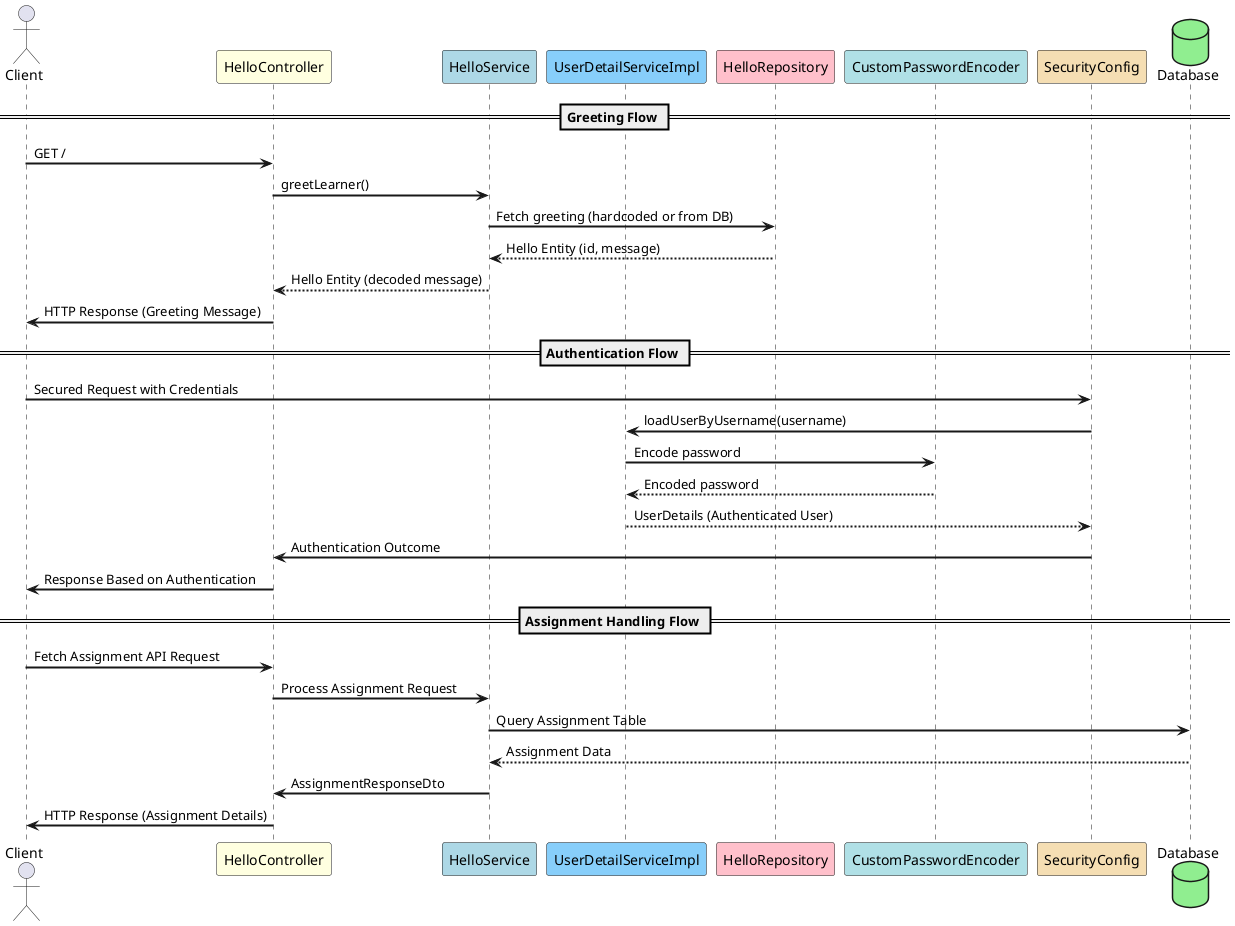 @startuml
skinparam arrowThickness 2

actor Client as client

participant "HelloController" as controller #LightYellow
participant "HelloService" as helloService #LightBlue
participant "UserDetailServiceImpl" as userDetailsService #LightSkyBlue
participant "HelloRepository" as helloRepo #Pink
participant "CustomPasswordEncoder" as passwordEncoder #PowderBlue
participant "SecurityConfig" as security #Wheat
database "Database" as db #LightGreen

== Greeting Flow ==
client -> controller: GET /
controller -> helloService: greetLearner()
helloService -> helloRepo: Fetch greeting (hardcoded or from DB)
helloRepo --> helloService: Hello Entity (id, message)
helloService --> controller: Hello Entity (decoded message)
controller -> client: HTTP Response (Greeting Message)

== Authentication Flow ==
client -> security: Secured Request with Credentials
security -> userDetailsService: loadUserByUsername(username)
userDetailsService -> passwordEncoder: Encode password
passwordEncoder --> userDetailsService: Encoded password
userDetailsService --> security: UserDetails (Authenticated User)
security -> controller: Authentication Outcome
controller -> client: Response Based on Authentication

== Assignment Handling Flow ==
client -> controller: Fetch Assignment API Request
controller -> helloService: Process Assignment Request
helloService -> db: Query Assignment Table
db --> helloService: Assignment Data
helloService -> controller: AssignmentResponseDto
controller -> client: HTTP Response (Assignment Details)

@enduml

